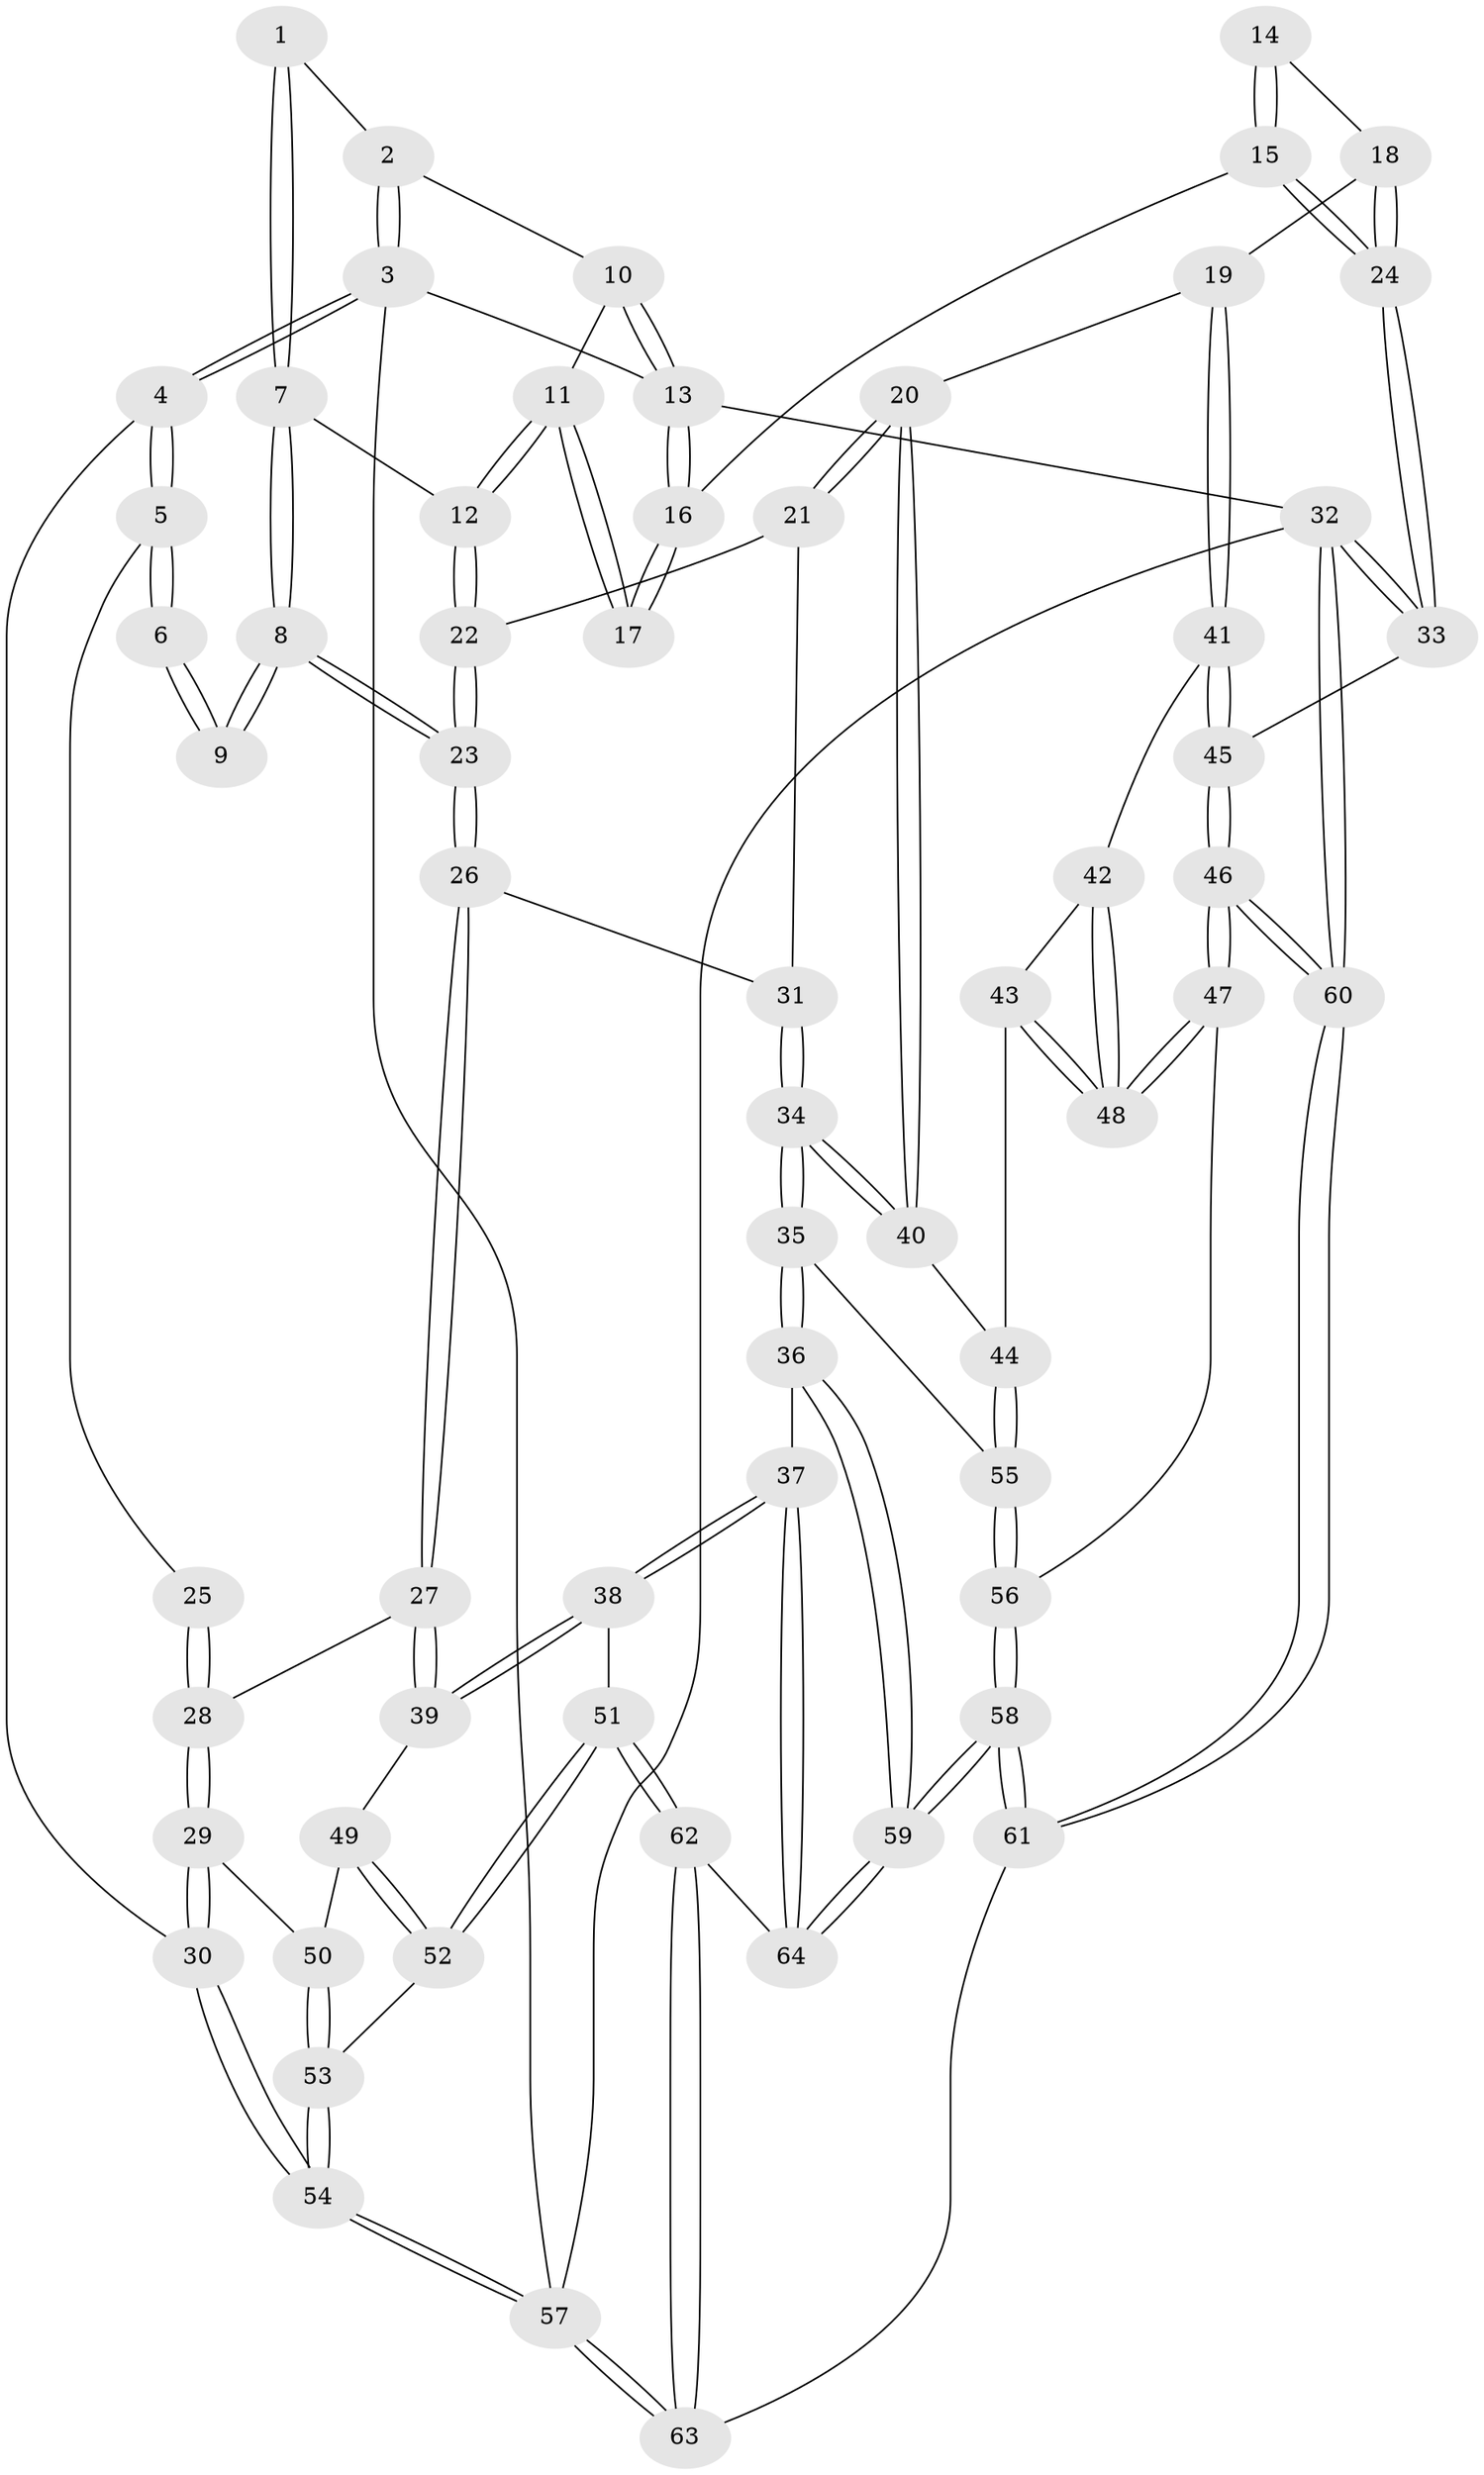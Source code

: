 // Generated by graph-tools (version 1.1) at 2025/51/03/09/25 03:51:05]
// undirected, 64 vertices, 157 edges
graph export_dot {
graph [start="1"]
  node [color=gray90,style=filled];
  1 [pos="+0.41944544972084513+0.08050330724176712"];
  2 [pos="+0.45237123496609083+0"];
  3 [pos="+0+0"];
  4 [pos="+0+0.133376775626257"];
  5 [pos="+0+0.1850341732766835"];
  6 [pos="+0.4024685339550933+0.09288193719176643"];
  7 [pos="+0.5411509391035043+0.24264013509657717"];
  8 [pos="+0.2677459649632111+0.396141846535899"];
  9 [pos="+0.2566076986018327+0.3816876781664609"];
  10 [pos="+1+0"];
  11 [pos="+0.6644646302548639+0.3186296207875159"];
  12 [pos="+0.648149050491503+0.32878035206728917"];
  13 [pos="+1+0"];
  14 [pos="+0.8643503397771182+0.4211699722663531"];
  15 [pos="+1+0.4111294207315063"];
  16 [pos="+1+0.2669136481899095"];
  17 [pos="+0.7781725949606476+0.3509944908543307"];
  18 [pos="+0.845233933915217+0.499412310066258"];
  19 [pos="+0.7238444280848677+0.5589282706472815"];
  20 [pos="+0.7190226768483703+0.5569451729296165"];
  21 [pos="+0.638539904729198+0.4593378905320644"];
  22 [pos="+0.6263317178502947+0.4079402235255714"];
  23 [pos="+0.3012481699659324+0.46534533210857004"];
  24 [pos="+1+0.5541374608984"];
  25 [pos="+0.001711754934797747+0.26644442839575816"];
  26 [pos="+0.2977821252719119+0.49598888848020795"];
  27 [pos="+0.2556273666578584+0.6062505449232093"];
  28 [pos="+0.11515969924097084+0.596668649934108"];
  29 [pos="+0+0.6495167410400619"];
  30 [pos="+0+0.6393529096541406"];
  31 [pos="+0.5148659352941398+0.6066794297982296"];
  32 [pos="+1+1"];
  33 [pos="+1+0.6868358556980021"];
  34 [pos="+0.4981420152024724+0.7100992023323621"];
  35 [pos="+0.47581264792678424+0.7601855344824601"];
  36 [pos="+0.4155211972207947+0.7940608514526301"];
  37 [pos="+0.33974311188036965+0.774582303956472"];
  38 [pos="+0.3396246185058369+0.7744940841995195"];
  39 [pos="+0.26155130267727805+0.6283521712192807"];
  40 [pos="+0.6736325698566139+0.6404070143863678"];
  41 [pos="+0.8233515704600822+0.6543754782465717"];
  42 [pos="+0.7607028646945557+0.7181696999235533"];
  43 [pos="+0.6953818425554203+0.7430375286661453"];
  44 [pos="+0.6633547611627009+0.7402385600356852"];
  45 [pos="+0.9195872138406421+0.6982994794583316"];
  46 [pos="+0.788867092127794+0.861817562914224"];
  47 [pos="+0.7717523663915264+0.853422127394084"];
  48 [pos="+0.7499616040118037+0.7931270701172369"];
  49 [pos="+0.10549006315216347+0.7488659677895753"];
  50 [pos="+0+0.652480909526778"];
  51 [pos="+0.12170815940050837+0.8556029993683815"];
  52 [pos="+0.1172818911143313+0.8539684358057206"];
  53 [pos="+0.08772143023727451+0.8580004208865176"];
  54 [pos="+0+1"];
  55 [pos="+0.6169393680876855+0.7905294580095924"];
  56 [pos="+0.6533913445191044+0.8424508956076351"];
  57 [pos="+0+1"];
  58 [pos="+0.5583199067990523+1"];
  59 [pos="+0.5138001373952835+1"];
  60 [pos="+0.9342965233533388+1"];
  61 [pos="+0.570344534303323+1"];
  62 [pos="+0.19031252214484223+1"];
  63 [pos="+0.14174707510601675+1"];
  64 [pos="+0.27167741015719926+0.9417225288269779"];
  1 -- 2;
  1 -- 7;
  1 -- 7;
  2 -- 3;
  2 -- 3;
  2 -- 10;
  3 -- 4;
  3 -- 4;
  3 -- 13;
  3 -- 57;
  4 -- 5;
  4 -- 5;
  4 -- 30;
  5 -- 6;
  5 -- 6;
  5 -- 25;
  6 -- 9;
  6 -- 9;
  7 -- 8;
  7 -- 8;
  7 -- 12;
  8 -- 9;
  8 -- 9;
  8 -- 23;
  8 -- 23;
  10 -- 11;
  10 -- 13;
  10 -- 13;
  11 -- 12;
  11 -- 12;
  11 -- 17;
  11 -- 17;
  12 -- 22;
  12 -- 22;
  13 -- 16;
  13 -- 16;
  13 -- 32;
  14 -- 15;
  14 -- 15;
  14 -- 18;
  15 -- 16;
  15 -- 24;
  15 -- 24;
  16 -- 17;
  16 -- 17;
  18 -- 19;
  18 -- 24;
  18 -- 24;
  19 -- 20;
  19 -- 41;
  19 -- 41;
  20 -- 21;
  20 -- 21;
  20 -- 40;
  20 -- 40;
  21 -- 22;
  21 -- 31;
  22 -- 23;
  22 -- 23;
  23 -- 26;
  23 -- 26;
  24 -- 33;
  24 -- 33;
  25 -- 28;
  25 -- 28;
  26 -- 27;
  26 -- 27;
  26 -- 31;
  27 -- 28;
  27 -- 39;
  27 -- 39;
  28 -- 29;
  28 -- 29;
  29 -- 30;
  29 -- 30;
  29 -- 50;
  30 -- 54;
  30 -- 54;
  31 -- 34;
  31 -- 34;
  32 -- 33;
  32 -- 33;
  32 -- 60;
  32 -- 60;
  32 -- 57;
  33 -- 45;
  34 -- 35;
  34 -- 35;
  34 -- 40;
  34 -- 40;
  35 -- 36;
  35 -- 36;
  35 -- 55;
  36 -- 37;
  36 -- 59;
  36 -- 59;
  37 -- 38;
  37 -- 38;
  37 -- 64;
  37 -- 64;
  38 -- 39;
  38 -- 39;
  38 -- 51;
  39 -- 49;
  40 -- 44;
  41 -- 42;
  41 -- 45;
  41 -- 45;
  42 -- 43;
  42 -- 48;
  42 -- 48;
  43 -- 44;
  43 -- 48;
  43 -- 48;
  44 -- 55;
  44 -- 55;
  45 -- 46;
  45 -- 46;
  46 -- 47;
  46 -- 47;
  46 -- 60;
  46 -- 60;
  47 -- 48;
  47 -- 48;
  47 -- 56;
  49 -- 50;
  49 -- 52;
  49 -- 52;
  50 -- 53;
  50 -- 53;
  51 -- 52;
  51 -- 52;
  51 -- 62;
  51 -- 62;
  52 -- 53;
  53 -- 54;
  53 -- 54;
  54 -- 57;
  54 -- 57;
  55 -- 56;
  55 -- 56;
  56 -- 58;
  56 -- 58;
  57 -- 63;
  57 -- 63;
  58 -- 59;
  58 -- 59;
  58 -- 61;
  58 -- 61;
  59 -- 64;
  59 -- 64;
  60 -- 61;
  60 -- 61;
  61 -- 63;
  62 -- 63;
  62 -- 63;
  62 -- 64;
}
